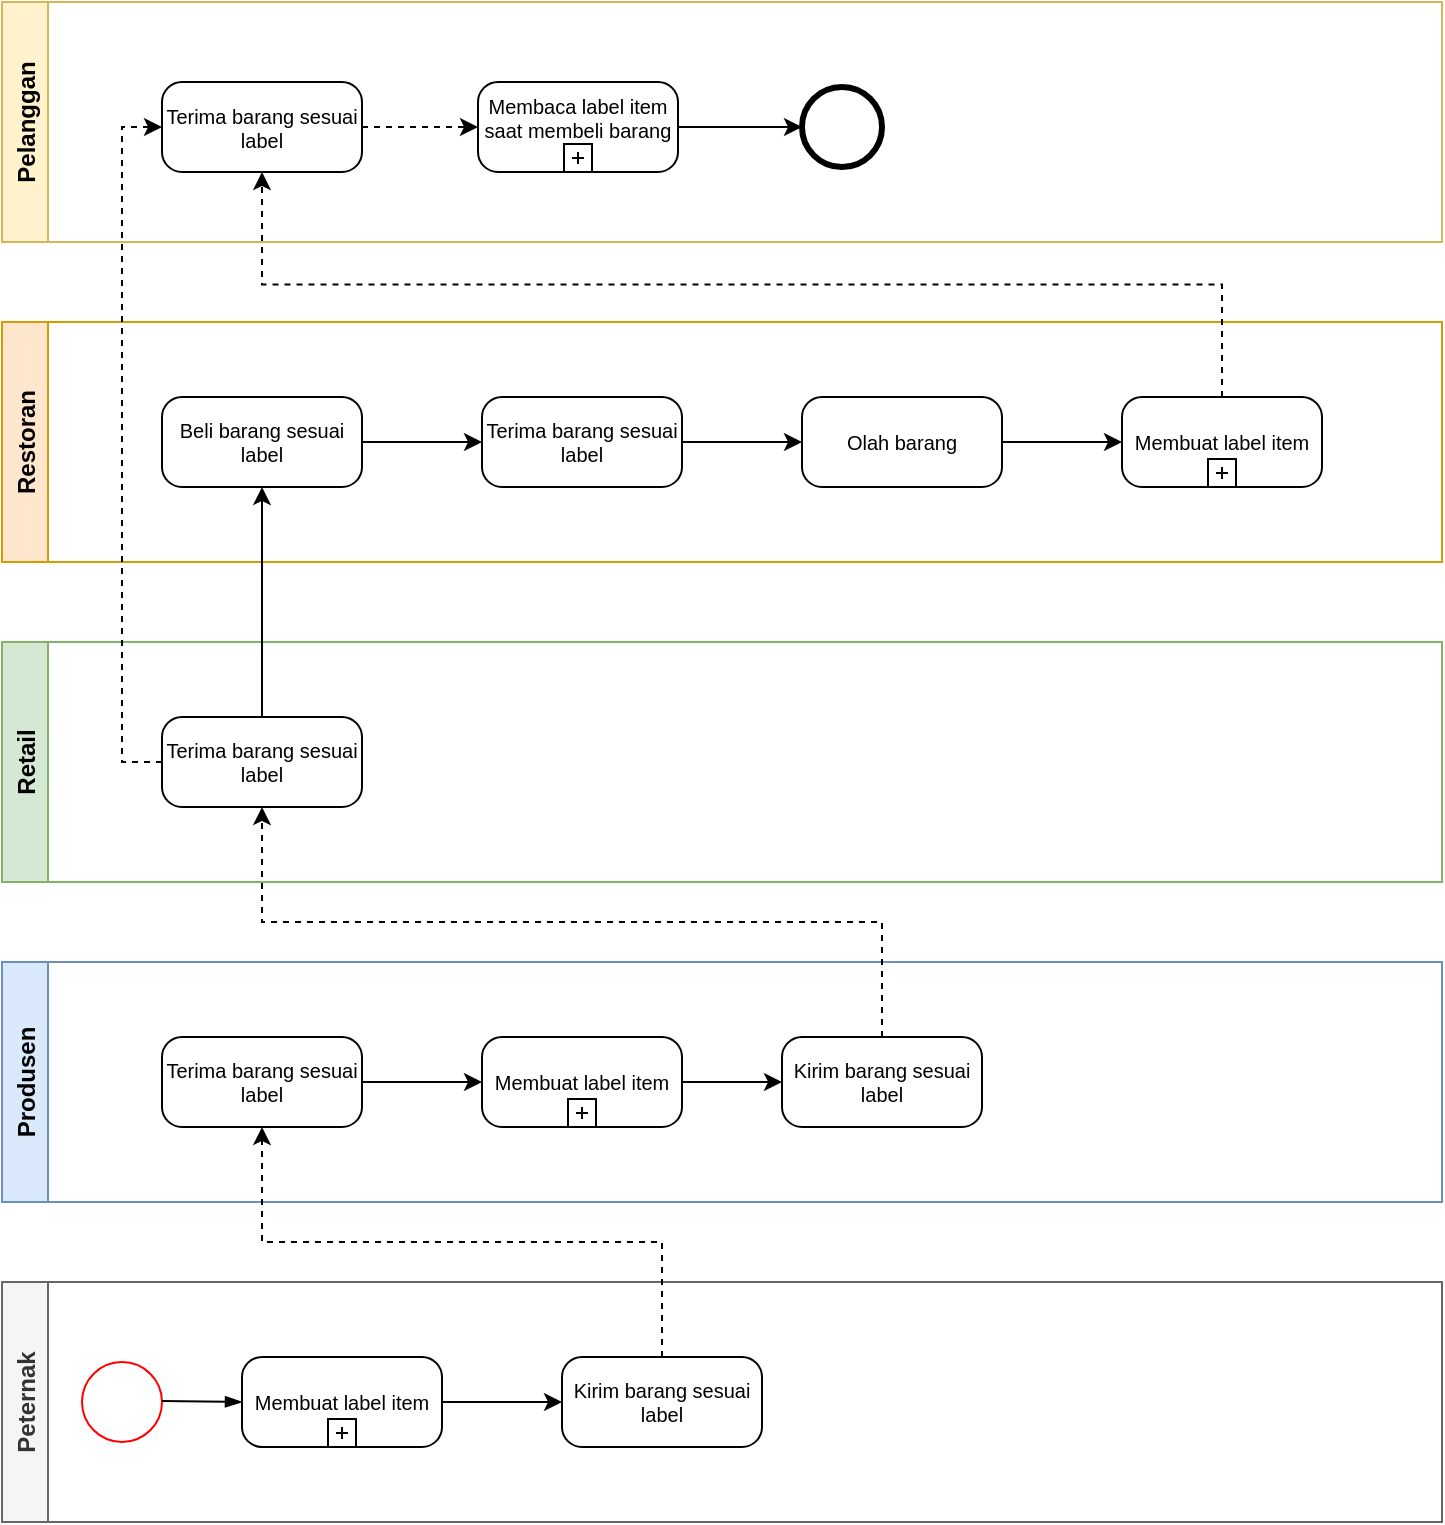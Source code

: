 <mxfile version="16.1.2" type="github">
  <diagram id="75ZjlEf7_gC3XOkNAm37" name="Page-1">
    <mxGraphModel dx="868" dy="442" grid="1" gridSize="10" guides="1" tooltips="1" connect="1" arrows="1" fold="1" page="1" pageScale="1" pageWidth="827" pageHeight="1169" math="0" shadow="0">
      <root>
        <mxCell id="0" />
        <mxCell id="1" parent="0" />
        <mxCell id="P5jtpPxSsalKvhaDL6os-34" value="Produsen" style="swimlane;horizontal=0;fillColor=#dae8fc;strokeColor=#6c8ebf;startSize=23;" vertex="1" parent="1">
          <mxGeometry x="90" y="650" width="720" height="120" as="geometry" />
        </mxCell>
        <mxCell id="P5jtpPxSsalKvhaDL6os-35" style="edgeStyle=orthogonalEdgeStyle;rounded=0;orthogonalLoop=1;jettySize=auto;html=1;exitX=1;exitY=0.5;exitDx=0;exitDy=0;exitPerimeter=0;entryX=0;entryY=0.5;entryDx=0;entryDy=0;entryPerimeter=0;" edge="1" parent="P5jtpPxSsalKvhaDL6os-34" source="P5jtpPxSsalKvhaDL6os-36" target="P5jtpPxSsalKvhaDL6os-39">
          <mxGeometry relative="1" as="geometry" />
        </mxCell>
        <mxCell id="P5jtpPxSsalKvhaDL6os-36" value="Terima barang sesuai label" style="points=[[0.25,0,0],[0.5,0,0],[0.75,0,0],[1,0.25,0],[1,0.5,0],[1,0.75,0],[0.75,1,0],[0.5,1,0],[0.25,1,0],[0,0.75,0],[0,0.5,0],[0,0.25,0]];shape=mxgraph.bpmn.task;whiteSpace=wrap;rectStyle=rounded;size=10;taskMarker=abstract;fontSize=10;" vertex="1" parent="P5jtpPxSsalKvhaDL6os-34">
          <mxGeometry x="80" y="37.5" width="100" height="45" as="geometry" />
        </mxCell>
        <mxCell id="P5jtpPxSsalKvhaDL6os-37" value="Kirim barang sesuai label" style="points=[[0.25,0,0],[0.5,0,0],[0.75,0,0],[1,0.25,0],[1,0.5,0],[1,0.75,0],[0.75,1,0],[0.5,1,0],[0.25,1,0],[0,0.75,0],[0,0.5,0],[0,0.25,0]];shape=mxgraph.bpmn.task;whiteSpace=wrap;rectStyle=rounded;size=10;taskMarker=abstract;fontSize=10;" vertex="1" parent="P5jtpPxSsalKvhaDL6os-34">
          <mxGeometry x="390" y="37.5" width="100" height="45" as="geometry" />
        </mxCell>
        <mxCell id="P5jtpPxSsalKvhaDL6os-38" style="edgeStyle=orthogonalEdgeStyle;rounded=0;orthogonalLoop=1;jettySize=auto;html=1;exitX=1;exitY=0.5;exitDx=0;exitDy=0;exitPerimeter=0;entryX=0;entryY=0.5;entryDx=0;entryDy=0;entryPerimeter=0;" edge="1" parent="P5jtpPxSsalKvhaDL6os-34" source="P5jtpPxSsalKvhaDL6os-39" target="P5jtpPxSsalKvhaDL6os-37">
          <mxGeometry relative="1" as="geometry" />
        </mxCell>
        <mxCell id="P5jtpPxSsalKvhaDL6os-39" value="Membuat label item" style="points=[[0.25,0,0],[0.5,0,0],[0.75,0,0],[1,0.25,0],[1,0.5,0],[1,0.75,0],[0.75,1,0],[0.5,1,0],[0.25,1,0],[0,0.75,0],[0,0.5,0],[0,0.25,0]];shape=mxgraph.bpmn.task;whiteSpace=wrap;rectStyle=rounded;size=10;taskMarker=abstract;isLoopSub=1;fontSize=10;" vertex="1" parent="P5jtpPxSsalKvhaDL6os-34">
          <mxGeometry x="240" y="37.5" width="100" height="45" as="geometry" />
        </mxCell>
        <mxCell id="P5jtpPxSsalKvhaDL6os-40" value="Retail" style="swimlane;horizontal=0;fillColor=#d5e8d4;strokeColor=#82b366;" vertex="1" parent="1">
          <mxGeometry x="90" y="490" width="720" height="120" as="geometry" />
        </mxCell>
        <mxCell id="P5jtpPxSsalKvhaDL6os-41" value="Terima barang sesuai label" style="points=[[0.25,0,0],[0.5,0,0],[0.75,0,0],[1,0.25,0],[1,0.5,0],[1,0.75,0],[0.75,1,0],[0.5,1,0],[0.25,1,0],[0,0.75,0],[0,0.5,0],[0,0.25,0]];shape=mxgraph.bpmn.task;whiteSpace=wrap;rectStyle=rounded;size=10;taskMarker=abstract;fontSize=10;" vertex="1" parent="P5jtpPxSsalKvhaDL6os-40">
          <mxGeometry x="80" y="37.5" width="100" height="45" as="geometry" />
        </mxCell>
        <mxCell id="P5jtpPxSsalKvhaDL6os-42" value="Restoran" style="swimlane;horizontal=0;startSize=23;fillColor=#ffe6cc;strokeColor=#d79b00;" vertex="1" parent="1">
          <mxGeometry x="90" y="330" width="720" height="120" as="geometry" />
        </mxCell>
        <mxCell id="P5jtpPxSsalKvhaDL6os-43" style="edgeStyle=orthogonalEdgeStyle;rounded=0;orthogonalLoop=1;jettySize=auto;html=1;exitX=1;exitY=0.5;exitDx=0;exitDy=0;exitPerimeter=0;entryX=0;entryY=0.5;entryDx=0;entryDy=0;entryPerimeter=0;" edge="1" parent="P5jtpPxSsalKvhaDL6os-42" source="P5jtpPxSsalKvhaDL6os-44" target="P5jtpPxSsalKvhaDL6os-46">
          <mxGeometry relative="1" as="geometry" />
        </mxCell>
        <mxCell id="P5jtpPxSsalKvhaDL6os-44" value="Beli barang sesuai label" style="points=[[0.25,0,0],[0.5,0,0],[0.75,0,0],[1,0.25,0],[1,0.5,0],[1,0.75,0],[0.75,1,0],[0.5,1,0],[0.25,1,0],[0,0.75,0],[0,0.5,0],[0,0.25,0]];shape=mxgraph.bpmn.task;whiteSpace=wrap;rectStyle=rounded;size=10;taskMarker=abstract;fontSize=10;" vertex="1" parent="P5jtpPxSsalKvhaDL6os-42">
          <mxGeometry x="80" y="37.5" width="100" height="45" as="geometry" />
        </mxCell>
        <mxCell id="P5jtpPxSsalKvhaDL6os-45" style="edgeStyle=orthogonalEdgeStyle;rounded=0;orthogonalLoop=1;jettySize=auto;html=1;exitX=1;exitY=0.5;exitDx=0;exitDy=0;exitPerimeter=0;entryX=0;entryY=0.5;entryDx=0;entryDy=0;entryPerimeter=0;" edge="1" parent="P5jtpPxSsalKvhaDL6os-42" source="P5jtpPxSsalKvhaDL6os-46" target="P5jtpPxSsalKvhaDL6os-48">
          <mxGeometry relative="1" as="geometry" />
        </mxCell>
        <mxCell id="P5jtpPxSsalKvhaDL6os-46" value="Terima barang sesuai label" style="points=[[0.25,0,0],[0.5,0,0],[0.75,0,0],[1,0.25,0],[1,0.5,0],[1,0.75,0],[0.75,1,0],[0.5,1,0],[0.25,1,0],[0,0.75,0],[0,0.5,0],[0,0.25,0]];shape=mxgraph.bpmn.task;whiteSpace=wrap;rectStyle=rounded;size=10;taskMarker=abstract;fontSize=10;" vertex="1" parent="P5jtpPxSsalKvhaDL6os-42">
          <mxGeometry x="240" y="37.5" width="100" height="45" as="geometry" />
        </mxCell>
        <mxCell id="P5jtpPxSsalKvhaDL6os-47" style="edgeStyle=orthogonalEdgeStyle;rounded=0;orthogonalLoop=1;jettySize=auto;html=1;exitX=1;exitY=0.5;exitDx=0;exitDy=0;exitPerimeter=0;entryX=0;entryY=0.5;entryDx=0;entryDy=0;entryPerimeter=0;" edge="1" parent="P5jtpPxSsalKvhaDL6os-42" source="P5jtpPxSsalKvhaDL6os-48" target="P5jtpPxSsalKvhaDL6os-49">
          <mxGeometry relative="1" as="geometry" />
        </mxCell>
        <mxCell id="P5jtpPxSsalKvhaDL6os-48" value="Olah barang" style="points=[[0.25,0,0],[0.5,0,0],[0.75,0,0],[1,0.25,0],[1,0.5,0],[1,0.75,0],[0.75,1,0],[0.5,1,0],[0.25,1,0],[0,0.75,0],[0,0.5,0],[0,0.25,0]];shape=mxgraph.bpmn.task;whiteSpace=wrap;rectStyle=rounded;size=10;taskMarker=abstract;fontSize=10;" vertex="1" parent="P5jtpPxSsalKvhaDL6os-42">
          <mxGeometry x="400" y="37.5" width="100" height="45" as="geometry" />
        </mxCell>
        <mxCell id="P5jtpPxSsalKvhaDL6os-49" value="Membuat label item" style="points=[[0.25,0,0],[0.5,0,0],[0.75,0,0],[1,0.25,0],[1,0.5,0],[1,0.75,0],[0.75,1,0],[0.5,1,0],[0.25,1,0],[0,0.75,0],[0,0.5,0],[0,0.25,0]];shape=mxgraph.bpmn.task;whiteSpace=wrap;rectStyle=rounded;size=10;taskMarker=abstract;isLoopSub=1;fontSize=10;" vertex="1" parent="P5jtpPxSsalKvhaDL6os-42">
          <mxGeometry x="560" y="37.5" width="100" height="45" as="geometry" />
        </mxCell>
        <mxCell id="P5jtpPxSsalKvhaDL6os-50" value="Peternak" style="swimlane;horizontal=0;startSize=23;fillColor=#f5f5f5;fontColor=#333333;strokeColor=#666666;" vertex="1" parent="1">
          <mxGeometry x="90" y="810" width="720" height="120" as="geometry" />
        </mxCell>
        <mxCell id="P5jtpPxSsalKvhaDL6os-51" value="" style="ellipse;whiteSpace=wrap;html=1;aspect=fixed;strokeColor=#FF0000;" vertex="1" parent="P5jtpPxSsalKvhaDL6os-50">
          <mxGeometry x="40" y="40" width="40" height="40" as="geometry" />
        </mxCell>
        <mxCell id="P5jtpPxSsalKvhaDL6os-52" value="Kirim barang sesuai label" style="points=[[0.25,0,0],[0.5,0,0],[0.75,0,0],[1,0.25,0],[1,0.5,0],[1,0.75,0],[0.75,1,0],[0.5,1,0],[0.25,1,0],[0,0.75,0],[0,0.5,0],[0,0.25,0]];shape=mxgraph.bpmn.task;whiteSpace=wrap;rectStyle=rounded;size=10;taskMarker=abstract;fontSize=10;" vertex="1" parent="P5jtpPxSsalKvhaDL6os-50">
          <mxGeometry x="280" y="37.5" width="100" height="45" as="geometry" />
        </mxCell>
        <mxCell id="P5jtpPxSsalKvhaDL6os-53" style="edgeStyle=none;rounded=0;orthogonalLoop=1;jettySize=auto;html=1;exitX=1;exitY=0.5;exitDx=0;exitDy=0;exitPerimeter=0;fontSize=10;" edge="1" parent="P5jtpPxSsalKvhaDL6os-50" source="P5jtpPxSsalKvhaDL6os-54" target="P5jtpPxSsalKvhaDL6os-52">
          <mxGeometry relative="1" as="geometry" />
        </mxCell>
        <mxCell id="P5jtpPxSsalKvhaDL6os-54" value="Membuat label item" style="points=[[0.25,0,0],[0.5,0,0],[0.75,0,0],[1,0.25,0],[1,0.5,0],[1,0.75,0],[0.75,1,0],[0.5,1,0],[0.25,1,0],[0,0.75,0],[0,0.5,0],[0,0.25,0]];shape=mxgraph.bpmn.task;whiteSpace=wrap;rectStyle=rounded;size=10;taskMarker=abstract;isLoopSub=1;fontSize=10;" vertex="1" parent="P5jtpPxSsalKvhaDL6os-50">
          <mxGeometry x="120" y="37.5" width="100" height="45" as="geometry" />
        </mxCell>
        <mxCell id="P5jtpPxSsalKvhaDL6os-55" value="" style="fontSize=12;html=1;endArrow=blockThin;endFill=1;rounded=0;entryX=0;entryY=0.5;entryDx=0;entryDy=0;entryPerimeter=0;" edge="1" parent="P5jtpPxSsalKvhaDL6os-50" target="P5jtpPxSsalKvhaDL6os-54">
          <mxGeometry width="160" relative="1" as="geometry">
            <mxPoint x="80" y="59.5" as="sourcePoint" />
            <mxPoint x="240" y="59.5" as="targetPoint" />
          </mxGeometry>
        </mxCell>
        <mxCell id="P5jtpPxSsalKvhaDL6os-56" style="edgeStyle=orthogonalEdgeStyle;rounded=0;orthogonalLoop=1;jettySize=auto;html=1;exitX=0.5;exitY=0;exitDx=0;exitDy=0;exitPerimeter=0;entryX=0.5;entryY=1;entryDx=0;entryDy=0;entryPerimeter=0;dashed=1;" edge="1" parent="1" source="P5jtpPxSsalKvhaDL6os-52" target="P5jtpPxSsalKvhaDL6os-36">
          <mxGeometry relative="1" as="geometry" />
        </mxCell>
        <mxCell id="P5jtpPxSsalKvhaDL6os-57" style="edgeStyle=orthogonalEdgeStyle;rounded=0;orthogonalLoop=1;jettySize=auto;html=1;exitX=0.5;exitY=0;exitDx=0;exitDy=0;exitPerimeter=0;entryX=0.5;entryY=1;entryDx=0;entryDy=0;entryPerimeter=0;dashed=1;" edge="1" parent="1" source="P5jtpPxSsalKvhaDL6os-37" target="P5jtpPxSsalKvhaDL6os-41">
          <mxGeometry relative="1" as="geometry" />
        </mxCell>
        <mxCell id="P5jtpPxSsalKvhaDL6os-58" value="Pelanggan" style="swimlane;horizontal=0;startSize=23;fillColor=#fff2cc;strokeColor=#d6b656;" vertex="1" parent="1">
          <mxGeometry x="90" y="170" width="720" height="120" as="geometry" />
        </mxCell>
        <mxCell id="P5jtpPxSsalKvhaDL6os-59" style="edgeStyle=orthogonalEdgeStyle;rounded=0;orthogonalLoop=1;jettySize=auto;html=1;exitX=1;exitY=0.5;exitDx=0;exitDy=0;exitPerimeter=0;" edge="1" parent="P5jtpPxSsalKvhaDL6os-58" source="P5jtpPxSsalKvhaDL6os-60" target="P5jtpPxSsalKvhaDL6os-61">
          <mxGeometry relative="1" as="geometry" />
        </mxCell>
        <mxCell id="P5jtpPxSsalKvhaDL6os-60" value="Membaca label item saat membeli barang" style="points=[[0.25,0,0],[0.5,0,0],[0.75,0,0],[1,0.25,0],[1,0.5,0],[1,0.75,0],[0.75,1,0],[0.5,1,0],[0.25,1,0],[0,0.75,0],[0,0.5,0],[0,0.25,0]];shape=mxgraph.bpmn.task;whiteSpace=wrap;rectStyle=rounded;size=10;taskMarker=abstract;isLoopSub=1;fontSize=10;verticalAlign=top;" vertex="1" parent="P5jtpPxSsalKvhaDL6os-58">
          <mxGeometry x="238" y="40" width="100" height="45" as="geometry" />
        </mxCell>
        <mxCell id="P5jtpPxSsalKvhaDL6os-61" value="" style="points=[[0.145,0.145,0],[0.5,0,0],[0.855,0.145,0],[1,0.5,0],[0.855,0.855,0],[0.5,1,0],[0.145,0.855,0],[0,0.5,0]];shape=mxgraph.bpmn.event;html=1;verticalLabelPosition=bottom;labelBackgroundColor=#ffffff;verticalAlign=top;align=center;perimeter=ellipsePerimeter;outlineConnect=0;aspect=fixed;outline=end;symbol=terminate2;" vertex="1" parent="P5jtpPxSsalKvhaDL6os-58">
          <mxGeometry x="400" y="42.5" width="40" height="40" as="geometry" />
        </mxCell>
        <mxCell id="P5jtpPxSsalKvhaDL6os-62" style="edgeStyle=orthogonalEdgeStyle;rounded=0;orthogonalLoop=1;jettySize=auto;html=1;exitX=1;exitY=0.5;exitDx=0;exitDy=0;exitPerimeter=0;dashed=1;" edge="1" parent="P5jtpPxSsalKvhaDL6os-58" source="P5jtpPxSsalKvhaDL6os-63" target="P5jtpPxSsalKvhaDL6os-60">
          <mxGeometry relative="1" as="geometry" />
        </mxCell>
        <mxCell id="P5jtpPxSsalKvhaDL6os-63" value="Terima barang sesuai label" style="points=[[0.25,0,0],[0.5,0,0],[0.75,0,0],[1,0.25,0],[1,0.5,0],[1,0.75,0],[0.75,1,0],[0.5,1,0],[0.25,1,0],[0,0.75,0],[0,0.5,0],[0,0.25,0]];shape=mxgraph.bpmn.task;whiteSpace=wrap;rectStyle=rounded;size=10;taskMarker=abstract;fontSize=10;" vertex="1" parent="P5jtpPxSsalKvhaDL6os-58">
          <mxGeometry x="80" y="40" width="100" height="45" as="geometry" />
        </mxCell>
        <mxCell id="P5jtpPxSsalKvhaDL6os-64" style="edgeStyle=orthogonalEdgeStyle;rounded=0;orthogonalLoop=1;jettySize=auto;html=1;exitX=0.5;exitY=0;exitDx=0;exitDy=0;exitPerimeter=0;entryX=0.5;entryY=1;entryDx=0;entryDy=0;entryPerimeter=0;dashed=1;" edge="1" parent="1" source="P5jtpPxSsalKvhaDL6os-49" target="P5jtpPxSsalKvhaDL6os-63">
          <mxGeometry relative="1" as="geometry" />
        </mxCell>
        <mxCell id="P5jtpPxSsalKvhaDL6os-65" style="edgeStyle=orthogonalEdgeStyle;rounded=0;orthogonalLoop=1;jettySize=auto;html=1;exitX=0.5;exitY=0;exitDx=0;exitDy=0;exitPerimeter=0;entryX=0.5;entryY=1;entryDx=0;entryDy=0;entryPerimeter=0;" edge="1" parent="1" source="P5jtpPxSsalKvhaDL6os-41" target="P5jtpPxSsalKvhaDL6os-44">
          <mxGeometry relative="1" as="geometry" />
        </mxCell>
        <mxCell id="P5jtpPxSsalKvhaDL6os-66" style="edgeStyle=orthogonalEdgeStyle;rounded=0;orthogonalLoop=1;jettySize=auto;html=1;exitX=0;exitY=0.5;exitDx=0;exitDy=0;exitPerimeter=0;entryX=0;entryY=0.5;entryDx=0;entryDy=0;entryPerimeter=0;dashed=1;" edge="1" parent="1" source="P5jtpPxSsalKvhaDL6os-41" target="P5jtpPxSsalKvhaDL6os-63">
          <mxGeometry relative="1" as="geometry" />
        </mxCell>
      </root>
    </mxGraphModel>
  </diagram>
</mxfile>
